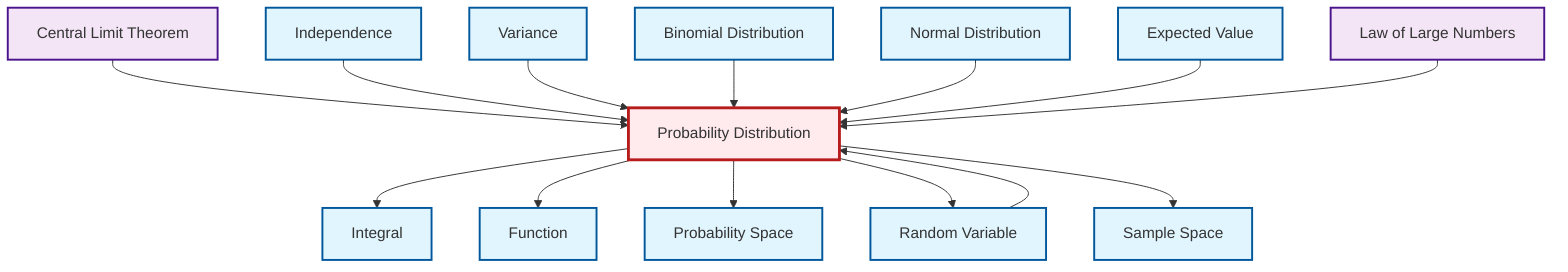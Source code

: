 graph TD
    classDef definition fill:#e1f5fe,stroke:#01579b,stroke-width:2px
    classDef theorem fill:#f3e5f5,stroke:#4a148c,stroke-width:2px
    classDef axiom fill:#fff3e0,stroke:#e65100,stroke-width:2px
    classDef example fill:#e8f5e9,stroke:#1b5e20,stroke-width:2px
    classDef current fill:#ffebee,stroke:#b71c1c,stroke-width:3px
    def-variance["Variance"]:::definition
    thm-central-limit["Central Limit Theorem"]:::theorem
    thm-law-of-large-numbers["Law of Large Numbers"]:::theorem
    def-binomial-distribution["Binomial Distribution"]:::definition
    def-sample-space["Sample Space"]:::definition
    def-expectation["Expected Value"]:::definition
    def-function["Function"]:::definition
    def-independence["Independence"]:::definition
    def-normal-distribution["Normal Distribution"]:::definition
    def-probability-distribution["Probability Distribution"]:::definition
    def-integral["Integral"]:::definition
    def-probability-space["Probability Space"]:::definition
    def-random-variable["Random Variable"]:::definition
    thm-central-limit --> def-probability-distribution
    def-independence --> def-probability-distribution
    def-probability-distribution --> def-integral
    def-random-variable --> def-probability-distribution
    def-probability-distribution --> def-function
    def-variance --> def-probability-distribution
    def-binomial-distribution --> def-probability-distribution
    def-normal-distribution --> def-probability-distribution
    def-expectation --> def-probability-distribution
    thm-law-of-large-numbers --> def-probability-distribution
    def-probability-distribution --> def-probability-space
    def-probability-distribution --> def-random-variable
    def-probability-distribution --> def-sample-space
    class def-probability-distribution current